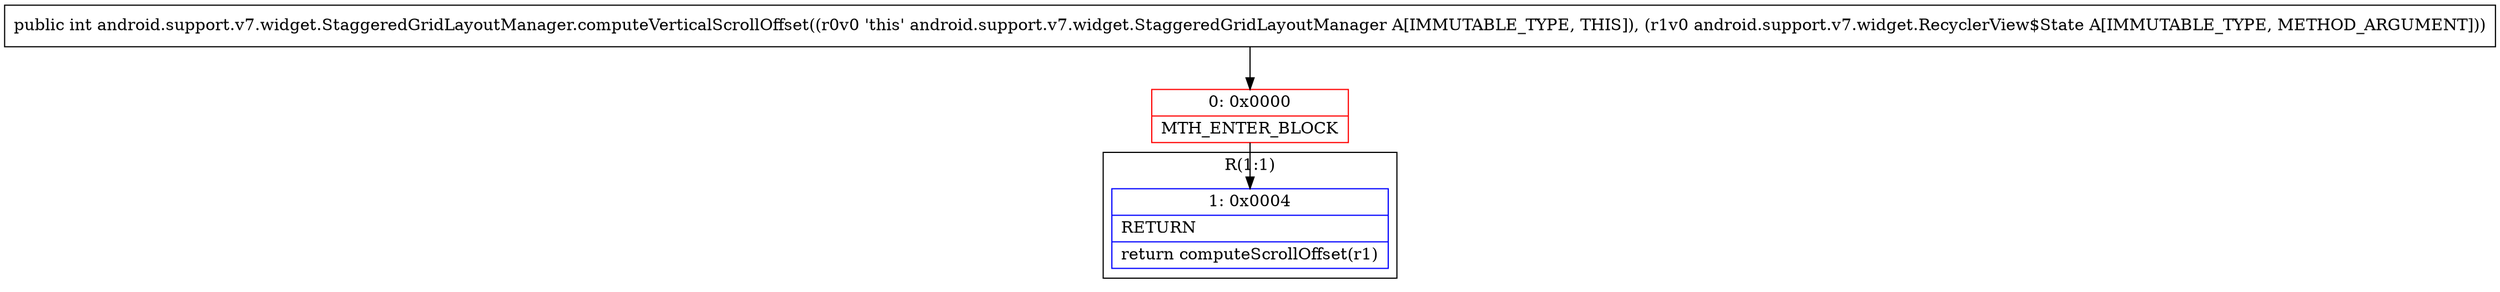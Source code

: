 digraph "CFG forandroid.support.v7.widget.StaggeredGridLayoutManager.computeVerticalScrollOffset(Landroid\/support\/v7\/widget\/RecyclerView$State;)I" {
subgraph cluster_Region_1367261000 {
label = "R(1:1)";
node [shape=record,color=blue];
Node_1 [shape=record,label="{1\:\ 0x0004|RETURN\l|return computeScrollOffset(r1)\l}"];
}
Node_0 [shape=record,color=red,label="{0\:\ 0x0000|MTH_ENTER_BLOCK\l}"];
MethodNode[shape=record,label="{public int android.support.v7.widget.StaggeredGridLayoutManager.computeVerticalScrollOffset((r0v0 'this' android.support.v7.widget.StaggeredGridLayoutManager A[IMMUTABLE_TYPE, THIS]), (r1v0 android.support.v7.widget.RecyclerView$State A[IMMUTABLE_TYPE, METHOD_ARGUMENT])) }"];
MethodNode -> Node_0;
Node_0 -> Node_1;
}

